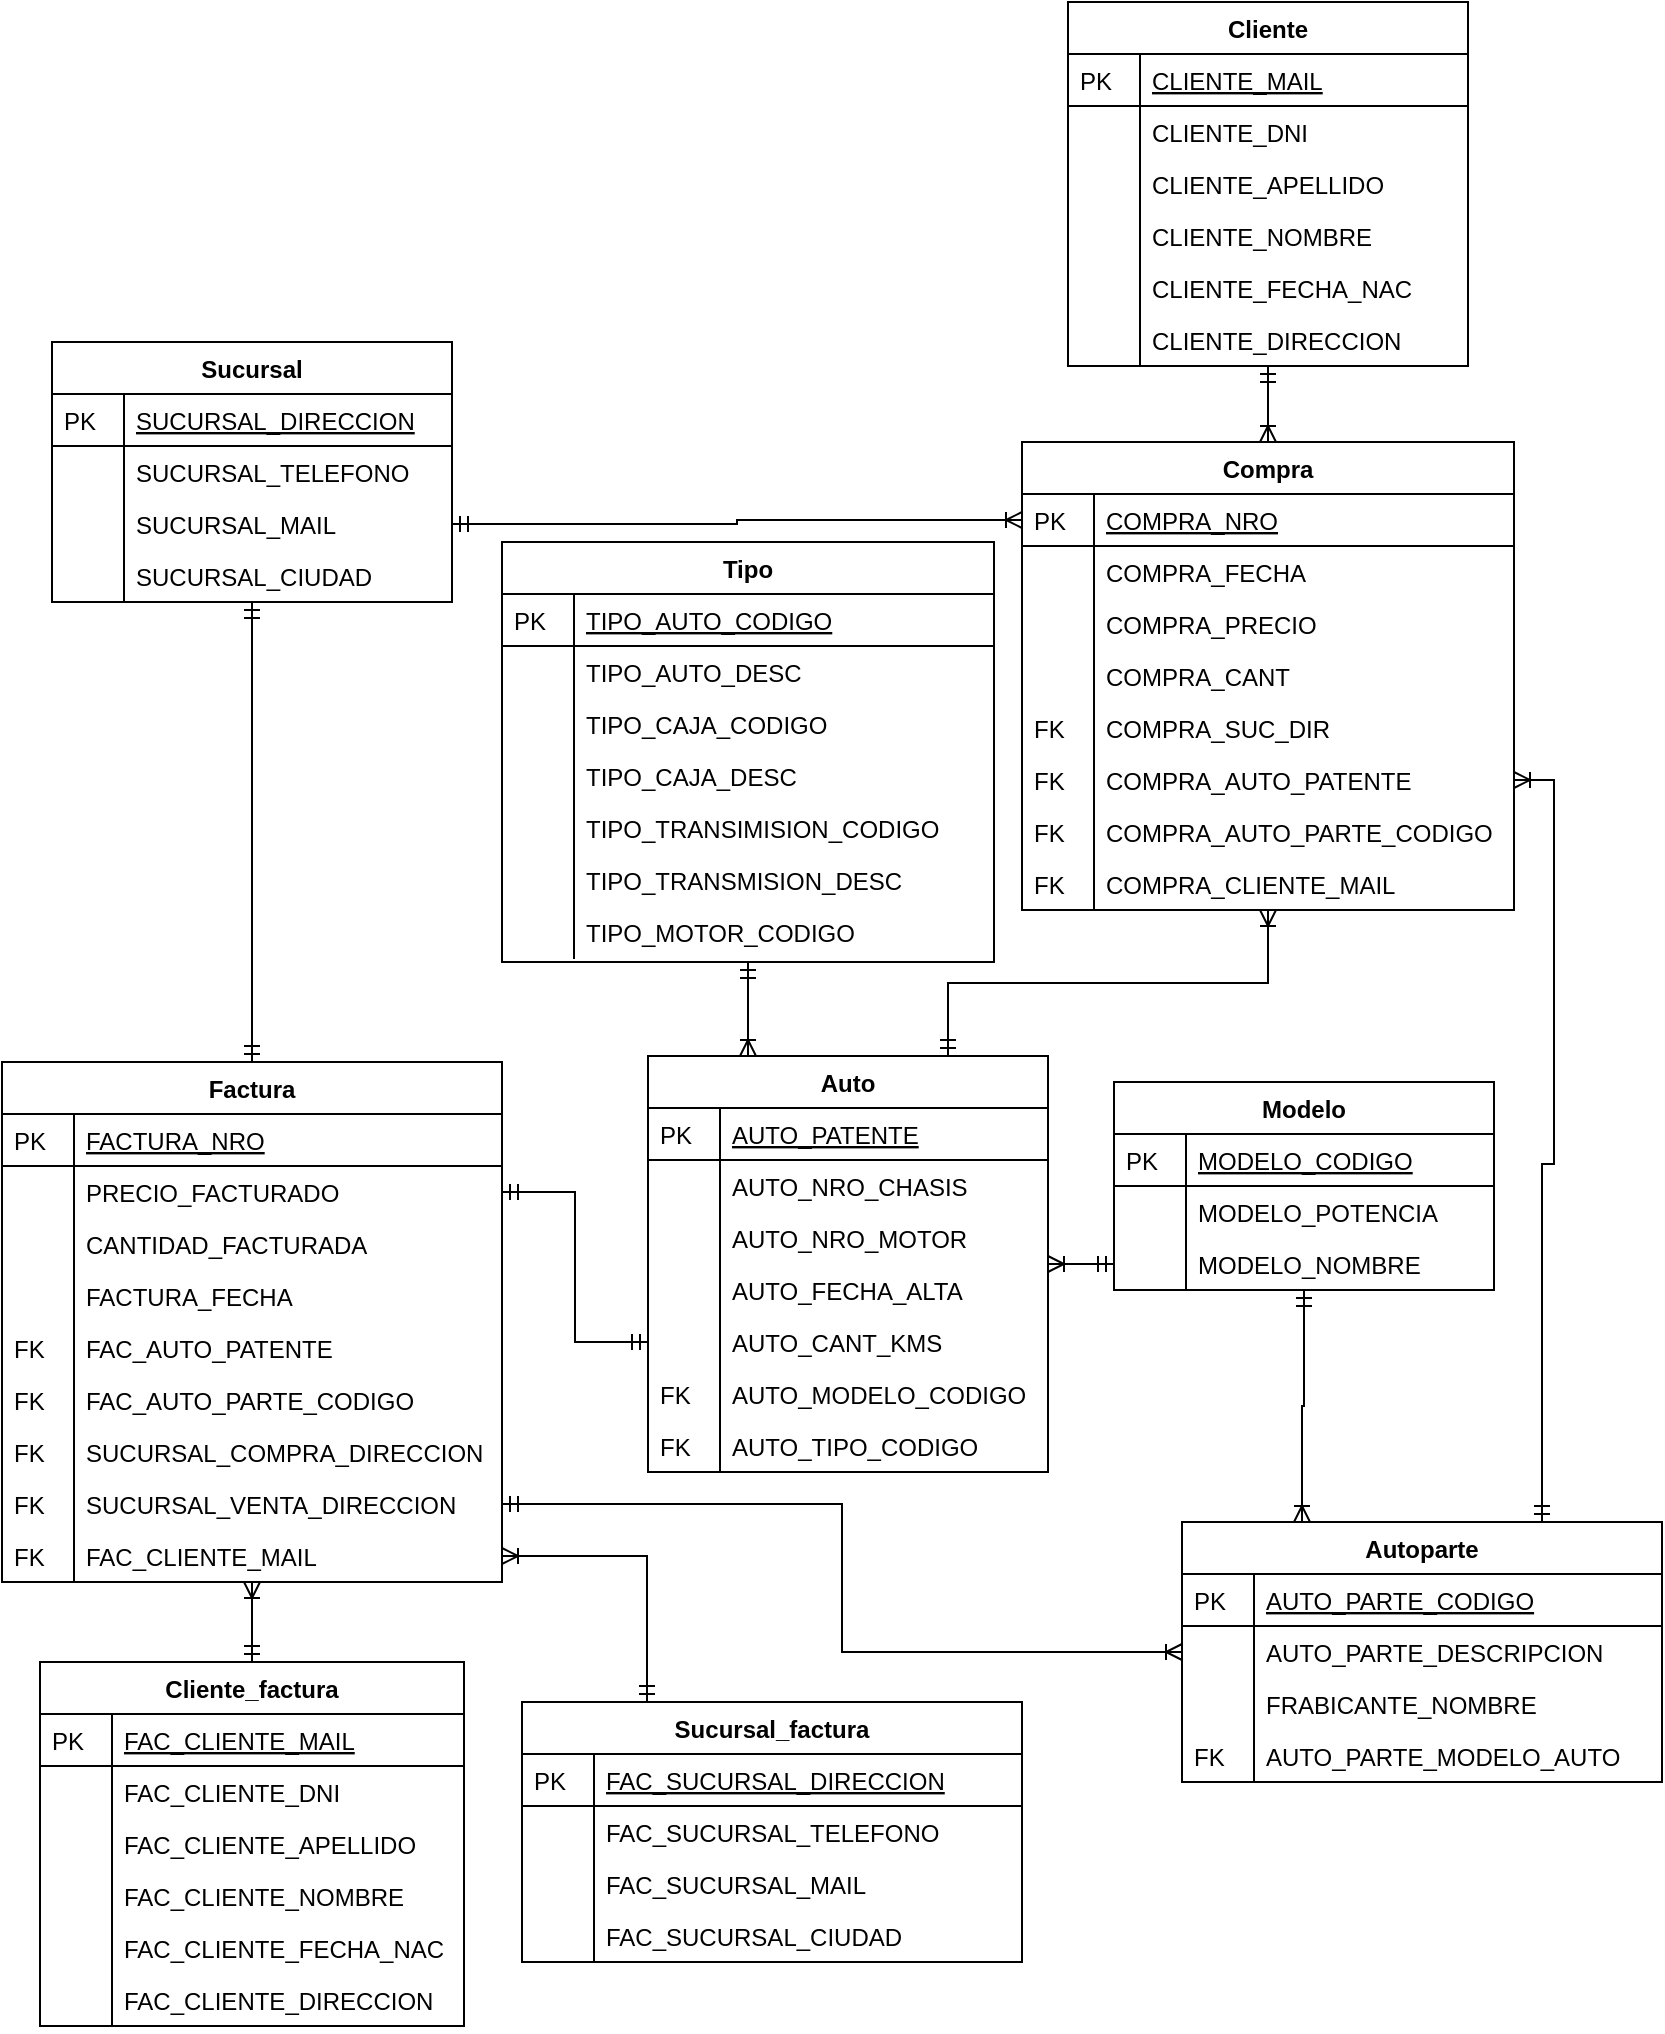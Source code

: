 <mxfile version="13.0.3" type="device"><diagram id="C5RBs43oDa-KdzZeNtuy" name="Page-1"><mxGraphModel dx="1021" dy="593" grid="1" gridSize="10" guides="1" tooltips="1" connect="1" arrows="1" fold="1" page="1" pageScale="1" pageWidth="827" pageHeight="1169" math="0" shadow="0"><root><mxCell id="WIyWlLk6GJQsqaUBKTNV-0"/><mxCell id="WIyWlLk6GJQsqaUBKTNV-1" parent="WIyWlLk6GJQsqaUBKTNV-0"/><mxCell id="Icdzy4o_5UKdfu8FwSlP-48" style="edgeStyle=orthogonalEdgeStyle;rounded=0;orthogonalLoop=1;jettySize=auto;html=1;startArrow=ERoneToMany;startFill=0;endArrow=ERmandOne;endFill=0;exitX=0;exitY=0.5;exitDx=0;exitDy=0;" edge="1" parent="WIyWlLk6GJQsqaUBKTNV-1" source="zkfFHV4jXpPFQw0GAbJ--57" target="Icdzy4o_5UKdfu8FwSlP-21"><mxGeometry relative="1" as="geometry"/></mxCell><mxCell id="Icdzy4o_5UKdfu8FwSlP-43" style="edgeStyle=orthogonalEdgeStyle;rounded=0;orthogonalLoop=1;jettySize=auto;html=1;entryX=0;entryY=0.5;entryDx=0;entryDy=0;endArrow=ERmandOne;endFill=0;startArrow=ERoneToMany;startFill=0;" edge="1" parent="WIyWlLk6GJQsqaUBKTNV-1" source="Icdzy4o_5UKdfu8FwSlP-30" target="zkfFHV4jXpPFQw0GAbJ--69"><mxGeometry relative="1" as="geometry"/></mxCell><mxCell id="Icdzy4o_5UKdfu8FwSlP-62" style="edgeStyle=orthogonalEdgeStyle;rounded=0;orthogonalLoop=1;jettySize=auto;html=1;entryX=0.75;entryY=0;entryDx=0;entryDy=0;startArrow=ERoneToMany;startFill=0;endArrow=ERmandOne;endFill=0;" edge="1" parent="WIyWlLk6GJQsqaUBKTNV-1" source="zkfFHV4jXpPFQw0GAbJ--56" target="Icdzy4o_5UKdfu8FwSlP-30"><mxGeometry relative="1" as="geometry"/></mxCell><mxCell id="Icdzy4o_5UKdfu8FwSlP-64" style="edgeStyle=orthogonalEdgeStyle;rounded=0;orthogonalLoop=1;jettySize=auto;html=1;startArrow=ERoneToMany;startFill=0;endArrow=ERmandOne;endFill=0;exitX=1;exitY=0.5;exitDx=0;exitDy=0;entryX=0.75;entryY=0;entryDx=0;entryDy=0;" edge="1" parent="WIyWlLk6GJQsqaUBKTNV-1" source="Icdzy4o_5UKdfu8FwSlP-49" target="Icdzy4o_5UKdfu8FwSlP-51"><mxGeometry relative="1" as="geometry"/></mxCell><mxCell id="Icdzy4o_5UKdfu8FwSlP-98" style="edgeStyle=orthogonalEdgeStyle;rounded=0;orthogonalLoop=1;jettySize=auto;html=1;startArrow=ERoneToMany;startFill=0;endArrow=ERmandOne;endFill=0;exitX=0.25;exitY=0;exitDx=0;exitDy=0;" edge="1" parent="WIyWlLk6GJQsqaUBKTNV-1" source="Icdzy4o_5UKdfu8FwSlP-30" target="Icdzy4o_5UKdfu8FwSlP-67"><mxGeometry relative="1" as="geometry"/></mxCell><mxCell id="Icdzy4o_5UKdfu8FwSlP-151" style="edgeStyle=orthogonalEdgeStyle;rounded=0;orthogonalLoop=1;jettySize=auto;html=1;entryX=0.5;entryY=0;entryDx=0;entryDy=0;startArrow=ERmandOne;startFill=0;endArrow=ERoneToMany;endFill=0;" edge="1" parent="WIyWlLk6GJQsqaUBKTNV-1" source="zkfFHV4jXpPFQw0GAbJ--51" target="zkfFHV4jXpPFQw0GAbJ--56"><mxGeometry relative="1" as="geometry"/></mxCell><mxCell id="Icdzy4o_5UKdfu8FwSlP-148" style="edgeStyle=orthogonalEdgeStyle;rounded=0;orthogonalLoop=1;jettySize=auto;html=1;entryX=1;entryY=0.5;entryDx=0;entryDy=0;startArrow=ERmandOne;startFill=0;endArrow=ERmandOne;endFill=0;exitX=0;exitY=0.5;exitDx=0;exitDy=0;" edge="1" parent="WIyWlLk6GJQsqaUBKTNV-1" source="Icdzy4o_5UKdfu8FwSlP-39" target="Icdzy4o_5UKdfu8FwSlP-120"><mxGeometry relative="1" as="geometry"><mxPoint x="258" y="685" as="targetPoint"/></mxGeometry></mxCell><mxCell id="Icdzy4o_5UKdfu8FwSlP-162" style="edgeStyle=orthogonalEdgeStyle;rounded=0;orthogonalLoop=1;jettySize=auto;html=1;entryX=0.5;entryY=0;entryDx=0;entryDy=0;startArrow=ERmandOne;startFill=0;endArrow=ERmandOne;endFill=0;" edge="1" parent="WIyWlLk6GJQsqaUBKTNV-1" source="Icdzy4o_5UKdfu8FwSlP-10" target="Icdzy4o_5UKdfu8FwSlP-117"><mxGeometry relative="1" as="geometry"/></mxCell><mxCell id="Icdzy4o_5UKdfu8FwSlP-154" style="edgeStyle=orthogonalEdgeStyle;rounded=0;orthogonalLoop=1;jettySize=auto;html=1;entryX=0.25;entryY=0;entryDx=0;entryDy=0;startArrow=ERmandOne;startFill=0;endArrow=ERoneToMany;endFill=0;" edge="1" parent="WIyWlLk6GJQsqaUBKTNV-1" source="zkfFHV4jXpPFQw0GAbJ--64" target="Icdzy4o_5UKdfu8FwSlP-51"><mxGeometry relative="1" as="geometry"/></mxCell><mxCell id="zkfFHV4jXpPFQw0GAbJ--56" value="Compra" style="swimlane;fontStyle=1;childLayout=stackLayout;horizontal=1;startSize=26;horizontalStack=0;resizeParent=1;resizeLast=0;collapsible=1;marginBottom=0;rounded=0;shadow=0;strokeWidth=1;" parent="WIyWlLk6GJQsqaUBKTNV-1" vertex="1"><mxGeometry x="530" y="310" width="246" height="234" as="geometry"><mxRectangle x="260" y="80" width="160" height="26" as="alternateBounds"/></mxGeometry></mxCell><mxCell id="zkfFHV4jXpPFQw0GAbJ--57" value="COMPRA_NRO" style="shape=partialRectangle;top=0;left=0;right=0;bottom=1;align=left;verticalAlign=top;fillColor=none;spacingLeft=40;spacingRight=4;overflow=hidden;rotatable=0;points=[[0,0.5],[1,0.5]];portConstraint=eastwest;dropTarget=0;rounded=0;shadow=0;strokeWidth=1;fontStyle=4" parent="zkfFHV4jXpPFQw0GAbJ--56" vertex="1"><mxGeometry y="26" width="246" height="26" as="geometry"/></mxCell><mxCell id="zkfFHV4jXpPFQw0GAbJ--58" value="PK" style="shape=partialRectangle;top=0;left=0;bottom=0;fillColor=none;align=left;verticalAlign=top;spacingLeft=4;spacingRight=4;overflow=hidden;rotatable=0;points=[];portConstraint=eastwest;part=1;" parent="zkfFHV4jXpPFQw0GAbJ--57" vertex="1" connectable="0"><mxGeometry width="36" height="26" as="geometry"/></mxCell><mxCell id="zkfFHV4jXpPFQw0GAbJ--59" value="COMPRA_FECHA" style="shape=partialRectangle;top=0;left=0;right=0;bottom=0;align=left;verticalAlign=top;fillColor=none;spacingLeft=40;spacingRight=4;overflow=hidden;rotatable=0;points=[[0,0.5],[1,0.5]];portConstraint=eastwest;dropTarget=0;rounded=0;shadow=0;strokeWidth=1;" parent="zkfFHV4jXpPFQw0GAbJ--56" vertex="1"><mxGeometry y="52" width="246" height="26" as="geometry"/></mxCell><mxCell id="zkfFHV4jXpPFQw0GAbJ--60" value="" style="shape=partialRectangle;top=0;left=0;bottom=0;fillColor=none;align=left;verticalAlign=top;spacingLeft=4;spacingRight=4;overflow=hidden;rotatable=0;points=[];portConstraint=eastwest;part=1;" parent="zkfFHV4jXpPFQw0GAbJ--59" vertex="1" connectable="0"><mxGeometry width="36" height="26" as="geometry"/></mxCell><mxCell id="Icdzy4o_5UKdfu8FwSlP-26" value="COMPRA_PRECIO" style="shape=partialRectangle;top=0;left=0;right=0;bottom=0;align=left;verticalAlign=top;fillColor=none;spacingLeft=40;spacingRight=4;overflow=hidden;rotatable=0;points=[[0,0.5],[1,0.5]];portConstraint=eastwest;dropTarget=0;rounded=0;shadow=0;strokeWidth=1;" vertex="1" parent="zkfFHV4jXpPFQw0GAbJ--56"><mxGeometry y="78" width="246" height="26" as="geometry"/></mxCell><mxCell id="Icdzy4o_5UKdfu8FwSlP-27" value="" style="shape=partialRectangle;top=0;left=0;bottom=0;fillColor=none;align=left;verticalAlign=top;spacingLeft=4;spacingRight=4;overflow=hidden;rotatable=0;points=[];portConstraint=eastwest;part=1;" vertex="1" connectable="0" parent="Icdzy4o_5UKdfu8FwSlP-26"><mxGeometry width="36" height="26" as="geometry"/></mxCell><mxCell id="Icdzy4o_5UKdfu8FwSlP-28" value="COMPRA_CANT" style="shape=partialRectangle;top=0;left=0;right=0;bottom=0;align=left;verticalAlign=top;fillColor=none;spacingLeft=40;spacingRight=4;overflow=hidden;rotatable=0;points=[[0,0.5],[1,0.5]];portConstraint=eastwest;dropTarget=0;rounded=0;shadow=0;strokeWidth=1;" vertex="1" parent="zkfFHV4jXpPFQw0GAbJ--56"><mxGeometry y="104" width="246" height="26" as="geometry"/></mxCell><mxCell id="Icdzy4o_5UKdfu8FwSlP-29" value="" style="shape=partialRectangle;top=0;left=0;bottom=0;fillColor=none;align=left;verticalAlign=top;spacingLeft=4;spacingRight=4;overflow=hidden;rotatable=0;points=[];portConstraint=eastwest;part=1;" vertex="1" connectable="0" parent="Icdzy4o_5UKdfu8FwSlP-28"><mxGeometry width="36" height="26" as="geometry"/></mxCell><mxCell id="Icdzy4o_5UKdfu8FwSlP-46" value="COMPRA_SUC_DIR" style="shape=partialRectangle;top=0;left=0;right=0;bottom=0;align=left;verticalAlign=top;fillColor=none;spacingLeft=40;spacingRight=4;overflow=hidden;rotatable=0;points=[[0,0.5],[1,0.5]];portConstraint=eastwest;dropTarget=0;rounded=0;shadow=0;strokeWidth=1;" vertex="1" parent="zkfFHV4jXpPFQw0GAbJ--56"><mxGeometry y="130" width="246" height="26" as="geometry"/></mxCell><mxCell id="Icdzy4o_5UKdfu8FwSlP-47" value="FK" style="shape=partialRectangle;top=0;left=0;bottom=0;fillColor=none;align=left;verticalAlign=top;spacingLeft=4;spacingRight=4;overflow=hidden;rotatable=0;points=[];portConstraint=eastwest;part=1;" vertex="1" connectable="0" parent="Icdzy4o_5UKdfu8FwSlP-46"><mxGeometry width="36" height="26" as="geometry"/></mxCell><mxCell id="Icdzy4o_5UKdfu8FwSlP-49" value="COMPRA_AUTO_PATENTE" style="shape=partialRectangle;top=0;left=0;right=0;bottom=0;align=left;verticalAlign=top;fillColor=none;spacingLeft=40;spacingRight=4;overflow=hidden;rotatable=0;points=[[0,0.5],[1,0.5]];portConstraint=eastwest;dropTarget=0;rounded=0;shadow=0;strokeWidth=1;" vertex="1" parent="zkfFHV4jXpPFQw0GAbJ--56"><mxGeometry y="156" width="246" height="26" as="geometry"/></mxCell><mxCell id="Icdzy4o_5UKdfu8FwSlP-50" value="FK" style="shape=partialRectangle;top=0;left=0;bottom=0;fillColor=none;align=left;verticalAlign=top;spacingLeft=4;spacingRight=4;overflow=hidden;rotatable=0;points=[];portConstraint=eastwest;part=1;" vertex="1" connectable="0" parent="Icdzy4o_5UKdfu8FwSlP-49"><mxGeometry width="36" height="26" as="geometry"/></mxCell><mxCell id="Icdzy4o_5UKdfu8FwSlP-65" value="COMPRA_AUTO_PARTE_CODIGO" style="shape=partialRectangle;top=0;left=0;right=0;bottom=0;align=left;verticalAlign=top;fillColor=none;spacingLeft=40;spacingRight=4;overflow=hidden;rotatable=0;points=[[0,0.5],[1,0.5]];portConstraint=eastwest;dropTarget=0;rounded=0;shadow=0;strokeWidth=1;" vertex="1" parent="zkfFHV4jXpPFQw0GAbJ--56"><mxGeometry y="182" width="246" height="26" as="geometry"/></mxCell><mxCell id="Icdzy4o_5UKdfu8FwSlP-66" value="FK" style="shape=partialRectangle;top=0;left=0;bottom=0;fillColor=none;align=left;verticalAlign=top;spacingLeft=4;spacingRight=4;overflow=hidden;rotatable=0;points=[];portConstraint=eastwest;part=1;" vertex="1" connectable="0" parent="Icdzy4o_5UKdfu8FwSlP-65"><mxGeometry width="36" height="26" as="geometry"/></mxCell><mxCell id="Icdzy4o_5UKdfu8FwSlP-152" value="COMPRA_CLIENTE_MAIL" style="shape=partialRectangle;top=0;left=0;right=0;bottom=0;align=left;verticalAlign=top;fillColor=none;spacingLeft=40;spacingRight=4;overflow=hidden;rotatable=0;points=[[0,0.5],[1,0.5]];portConstraint=eastwest;dropTarget=0;rounded=0;shadow=0;strokeWidth=1;" vertex="1" parent="zkfFHV4jXpPFQw0GAbJ--56"><mxGeometry y="208" width="246" height="26" as="geometry"/></mxCell><mxCell id="Icdzy4o_5UKdfu8FwSlP-153" value="FK" style="shape=partialRectangle;top=0;left=0;bottom=0;fillColor=none;align=left;verticalAlign=top;spacingLeft=4;spacingRight=4;overflow=hidden;rotatable=0;points=[];portConstraint=eastwest;part=1;" vertex="1" connectable="0" parent="Icdzy4o_5UKdfu8FwSlP-152"><mxGeometry width="36" height="26" as="geometry"/></mxCell><mxCell id="Icdzy4o_5UKdfu8FwSlP-10" value="Sucursal" style="swimlane;fontStyle=1;childLayout=stackLayout;horizontal=1;startSize=26;horizontalStack=0;resizeParent=1;resizeLast=0;collapsible=1;marginBottom=0;rounded=0;shadow=0;strokeWidth=1;" vertex="1" parent="WIyWlLk6GJQsqaUBKTNV-1"><mxGeometry x="45" y="260" width="200" height="130" as="geometry"><mxRectangle x="20" y="80" width="160" height="26" as="alternateBounds"/></mxGeometry></mxCell><mxCell id="Icdzy4o_5UKdfu8FwSlP-11" value="SUCURSAL_DIRECCION" style="shape=partialRectangle;top=0;left=0;right=0;bottom=1;align=left;verticalAlign=top;fillColor=none;spacingLeft=40;spacingRight=4;overflow=hidden;rotatable=0;points=[[0,0.5],[1,0.5]];portConstraint=eastwest;dropTarget=0;rounded=0;shadow=0;strokeWidth=1;fontStyle=4" vertex="1" parent="Icdzy4o_5UKdfu8FwSlP-10"><mxGeometry y="26" width="200" height="26" as="geometry"/></mxCell><mxCell id="Icdzy4o_5UKdfu8FwSlP-12" value="PK" style="shape=partialRectangle;top=0;left=0;bottom=0;fillColor=none;align=left;verticalAlign=top;spacingLeft=4;spacingRight=4;overflow=hidden;rotatable=0;points=[];portConstraint=eastwest;part=1;" vertex="1" connectable="0" parent="Icdzy4o_5UKdfu8FwSlP-11"><mxGeometry width="36" height="26" as="geometry"/></mxCell><mxCell id="Icdzy4o_5UKdfu8FwSlP-13" value="SUCURSAL_TELEFONO" style="shape=partialRectangle;top=0;left=0;right=0;bottom=0;align=left;verticalAlign=top;fillColor=none;spacingLeft=40;spacingRight=4;overflow=hidden;rotatable=0;points=[[0,0.5],[1,0.5]];portConstraint=eastwest;dropTarget=0;rounded=0;shadow=0;strokeWidth=1;" vertex="1" parent="Icdzy4o_5UKdfu8FwSlP-10"><mxGeometry y="52" width="200" height="26" as="geometry"/></mxCell><mxCell id="Icdzy4o_5UKdfu8FwSlP-14" value="" style="shape=partialRectangle;top=0;left=0;bottom=0;fillColor=none;align=left;verticalAlign=top;spacingLeft=4;spacingRight=4;overflow=hidden;rotatable=0;points=[];portConstraint=eastwest;part=1;" vertex="1" connectable="0" parent="Icdzy4o_5UKdfu8FwSlP-13"><mxGeometry width="36" height="26" as="geometry"/></mxCell><mxCell id="Icdzy4o_5UKdfu8FwSlP-21" value="SUCURSAL_MAIL" style="shape=partialRectangle;top=0;left=0;right=0;bottom=0;align=left;verticalAlign=top;fillColor=none;spacingLeft=40;spacingRight=4;overflow=hidden;rotatable=0;points=[[0,0.5],[1,0.5]];portConstraint=eastwest;dropTarget=0;rounded=0;shadow=0;strokeWidth=1;" vertex="1" parent="Icdzy4o_5UKdfu8FwSlP-10"><mxGeometry y="78" width="200" height="26" as="geometry"/></mxCell><mxCell id="Icdzy4o_5UKdfu8FwSlP-22" value="" style="shape=partialRectangle;top=0;left=0;bottom=0;fillColor=none;align=left;verticalAlign=top;spacingLeft=4;spacingRight=4;overflow=hidden;rotatable=0;points=[];portConstraint=eastwest;part=1;" vertex="1" connectable="0" parent="Icdzy4o_5UKdfu8FwSlP-21"><mxGeometry width="36" height="26" as="geometry"/></mxCell><mxCell id="Icdzy4o_5UKdfu8FwSlP-24" value="SUCURSAL_CIUDAD" style="shape=partialRectangle;top=0;left=0;right=0;bottom=0;align=left;verticalAlign=top;fillColor=none;spacingLeft=40;spacingRight=4;overflow=hidden;rotatable=0;points=[[0,0.5],[1,0.5]];portConstraint=eastwest;dropTarget=0;rounded=0;shadow=0;strokeWidth=1;" vertex="1" parent="Icdzy4o_5UKdfu8FwSlP-10"><mxGeometry y="104" width="200" height="26" as="geometry"/></mxCell><mxCell id="Icdzy4o_5UKdfu8FwSlP-25" value="" style="shape=partialRectangle;top=0;left=0;bottom=0;fillColor=none;align=left;verticalAlign=top;spacingLeft=4;spacingRight=4;overflow=hidden;rotatable=0;points=[];portConstraint=eastwest;part=1;" vertex="1" connectable="0" parent="Icdzy4o_5UKdfu8FwSlP-24"><mxGeometry width="36" height="26" as="geometry"/></mxCell><mxCell id="zkfFHV4jXpPFQw0GAbJ--51" value="Cliente" style="swimlane;fontStyle=1;childLayout=stackLayout;horizontal=1;startSize=26;horizontalStack=0;resizeParent=1;resizeLast=0;collapsible=1;marginBottom=0;rounded=0;shadow=0;strokeWidth=1;" parent="WIyWlLk6GJQsqaUBKTNV-1" vertex="1"><mxGeometry x="553" y="90" width="200" height="182" as="geometry"><mxRectangle x="20" y="80" width="160" height="26" as="alternateBounds"/></mxGeometry></mxCell><mxCell id="zkfFHV4jXpPFQw0GAbJ--52" value="CLIENTE_MAIL" style="shape=partialRectangle;top=0;left=0;right=0;bottom=1;align=left;verticalAlign=top;fillColor=none;spacingLeft=40;spacingRight=4;overflow=hidden;rotatable=0;points=[[0,0.5],[1,0.5]];portConstraint=eastwest;dropTarget=0;rounded=0;shadow=0;strokeWidth=1;fontStyle=4" parent="zkfFHV4jXpPFQw0GAbJ--51" vertex="1"><mxGeometry y="26" width="200" height="26" as="geometry"/></mxCell><mxCell id="zkfFHV4jXpPFQw0GAbJ--53" value="PK" style="shape=partialRectangle;top=0;left=0;bottom=0;fillColor=none;align=left;verticalAlign=top;spacingLeft=4;spacingRight=4;overflow=hidden;rotatable=0;points=[];portConstraint=eastwest;part=1;" parent="zkfFHV4jXpPFQw0GAbJ--52" vertex="1" connectable="0"><mxGeometry width="36" height="26" as="geometry"/></mxCell><mxCell id="zkfFHV4jXpPFQw0GAbJ--54" value="CLIENTE_DNI" style="shape=partialRectangle;top=0;left=0;right=0;bottom=0;align=left;verticalAlign=top;fillColor=none;spacingLeft=40;spacingRight=4;overflow=hidden;rotatable=0;points=[[0,0.5],[1,0.5]];portConstraint=eastwest;dropTarget=0;rounded=0;shadow=0;strokeWidth=1;" parent="zkfFHV4jXpPFQw0GAbJ--51" vertex="1"><mxGeometry y="52" width="200" height="26" as="geometry"/></mxCell><mxCell id="zkfFHV4jXpPFQw0GAbJ--55" value="" style="shape=partialRectangle;top=0;left=0;bottom=0;fillColor=none;align=left;verticalAlign=top;spacingLeft=4;spacingRight=4;overflow=hidden;rotatable=0;points=[];portConstraint=eastwest;part=1;" parent="zkfFHV4jXpPFQw0GAbJ--54" vertex="1" connectable="0"><mxGeometry width="36" height="26" as="geometry"/></mxCell><mxCell id="Icdzy4o_5UKdfu8FwSlP-0" value="CLIENTE_APELLIDO" style="shape=partialRectangle;top=0;left=0;right=0;bottom=0;align=left;verticalAlign=top;fillColor=none;spacingLeft=40;spacingRight=4;overflow=hidden;rotatable=0;points=[[0,0.5],[1,0.5]];portConstraint=eastwest;dropTarget=0;rounded=0;shadow=0;strokeWidth=1;" vertex="1" parent="zkfFHV4jXpPFQw0GAbJ--51"><mxGeometry y="78" width="200" height="26" as="geometry"/></mxCell><mxCell id="Icdzy4o_5UKdfu8FwSlP-1" value="" style="shape=partialRectangle;top=0;left=0;bottom=0;fillColor=none;align=left;verticalAlign=top;spacingLeft=4;spacingRight=4;overflow=hidden;rotatable=0;points=[];portConstraint=eastwest;part=1;" vertex="1" connectable="0" parent="Icdzy4o_5UKdfu8FwSlP-0"><mxGeometry width="36" height="26" as="geometry"/></mxCell><mxCell id="Icdzy4o_5UKdfu8FwSlP-2" value="CLIENTE_NOMBRE" style="shape=partialRectangle;top=0;left=0;right=0;bottom=0;align=left;verticalAlign=top;fillColor=none;spacingLeft=40;spacingRight=4;overflow=hidden;rotatable=0;points=[[0,0.5],[1,0.5]];portConstraint=eastwest;dropTarget=0;rounded=0;shadow=0;strokeWidth=1;" vertex="1" parent="zkfFHV4jXpPFQw0GAbJ--51"><mxGeometry y="104" width="200" height="26" as="geometry"/></mxCell><mxCell id="Icdzy4o_5UKdfu8FwSlP-3" value="" style="shape=partialRectangle;top=0;left=0;bottom=0;fillColor=none;align=left;verticalAlign=top;spacingLeft=4;spacingRight=4;overflow=hidden;rotatable=0;points=[];portConstraint=eastwest;part=1;" vertex="1" connectable="0" parent="Icdzy4o_5UKdfu8FwSlP-2"><mxGeometry width="36" height="26" as="geometry"/></mxCell><mxCell id="Icdzy4o_5UKdfu8FwSlP-4" value="CLIENTE_FECHA_NAC" style="shape=partialRectangle;top=0;left=0;right=0;bottom=0;align=left;verticalAlign=top;fillColor=none;spacingLeft=40;spacingRight=4;overflow=hidden;rotatable=0;points=[[0,0.5],[1,0.5]];portConstraint=eastwest;dropTarget=0;rounded=0;shadow=0;strokeWidth=1;" vertex="1" parent="zkfFHV4jXpPFQw0GAbJ--51"><mxGeometry y="130" width="200" height="26" as="geometry"/></mxCell><mxCell id="Icdzy4o_5UKdfu8FwSlP-5" value="" style="shape=partialRectangle;top=0;left=0;bottom=0;fillColor=none;align=left;verticalAlign=top;spacingLeft=4;spacingRight=4;overflow=hidden;rotatable=0;points=[];portConstraint=eastwest;part=1;" vertex="1" connectable="0" parent="Icdzy4o_5UKdfu8FwSlP-4"><mxGeometry width="36" height="26" as="geometry"/></mxCell><mxCell id="Icdzy4o_5UKdfu8FwSlP-6" value="CLIENTE_DIRECCION" style="shape=partialRectangle;top=0;left=0;right=0;bottom=0;align=left;verticalAlign=top;fillColor=none;spacingLeft=40;spacingRight=4;overflow=hidden;rotatable=0;points=[[0,0.5],[1,0.5]];portConstraint=eastwest;dropTarget=0;rounded=0;shadow=0;strokeWidth=1;" vertex="1" parent="zkfFHV4jXpPFQw0GAbJ--51"><mxGeometry y="156" width="200" height="26" as="geometry"/></mxCell><mxCell id="Icdzy4o_5UKdfu8FwSlP-7" value="" style="shape=partialRectangle;top=0;left=0;bottom=0;fillColor=none;align=left;verticalAlign=top;spacingLeft=4;spacingRight=4;overflow=hidden;rotatable=0;points=[];portConstraint=eastwest;part=1;" vertex="1" connectable="0" parent="Icdzy4o_5UKdfu8FwSlP-6"><mxGeometry width="36" height="26" as="geometry"/></mxCell><mxCell id="Icdzy4o_5UKdfu8FwSlP-51" value="Autoparte" style="swimlane;fontStyle=1;childLayout=stackLayout;horizontal=1;startSize=26;horizontalStack=0;resizeParent=1;resizeLast=0;collapsible=1;marginBottom=0;rounded=0;shadow=0;strokeWidth=1;" vertex="1" parent="WIyWlLk6GJQsqaUBKTNV-1"><mxGeometry x="610" y="850" width="240" height="130" as="geometry"><mxRectangle x="20" y="80" width="160" height="26" as="alternateBounds"/></mxGeometry></mxCell><mxCell id="Icdzy4o_5UKdfu8FwSlP-52" value="AUTO_PARTE_CODIGO" style="shape=partialRectangle;top=0;left=0;right=0;bottom=1;align=left;verticalAlign=top;fillColor=none;spacingLeft=40;spacingRight=4;overflow=hidden;rotatable=0;points=[[0,0.5],[1,0.5]];portConstraint=eastwest;dropTarget=0;rounded=0;shadow=0;strokeWidth=1;fontStyle=4" vertex="1" parent="Icdzy4o_5UKdfu8FwSlP-51"><mxGeometry y="26" width="240" height="26" as="geometry"/></mxCell><mxCell id="Icdzy4o_5UKdfu8FwSlP-53" value="PK" style="shape=partialRectangle;top=0;left=0;bottom=0;fillColor=none;align=left;verticalAlign=top;spacingLeft=4;spacingRight=4;overflow=hidden;rotatable=0;points=[];portConstraint=eastwest;part=1;" vertex="1" connectable="0" parent="Icdzy4o_5UKdfu8FwSlP-52"><mxGeometry width="36" height="26" as="geometry"/></mxCell><mxCell id="Icdzy4o_5UKdfu8FwSlP-54" value="AUTO_PARTE_DESCRIPCION" style="shape=partialRectangle;top=0;left=0;right=0;bottom=0;align=left;verticalAlign=top;fillColor=none;spacingLeft=40;spacingRight=4;overflow=hidden;rotatable=0;points=[[0,0.5],[1,0.5]];portConstraint=eastwest;dropTarget=0;rounded=0;shadow=0;strokeWidth=1;" vertex="1" parent="Icdzy4o_5UKdfu8FwSlP-51"><mxGeometry y="52" width="240" height="26" as="geometry"/></mxCell><mxCell id="Icdzy4o_5UKdfu8FwSlP-55" value="" style="shape=partialRectangle;top=0;left=0;bottom=0;fillColor=none;align=left;verticalAlign=top;spacingLeft=4;spacingRight=4;overflow=hidden;rotatable=0;points=[];portConstraint=eastwest;part=1;" vertex="1" connectable="0" parent="Icdzy4o_5UKdfu8FwSlP-54"><mxGeometry width="36" height="26" as="geometry"/></mxCell><mxCell id="Icdzy4o_5UKdfu8FwSlP-56" value="FRABICANTE_NOMBRE" style="shape=partialRectangle;top=0;left=0;right=0;bottom=0;align=left;verticalAlign=top;fillColor=none;spacingLeft=40;spacingRight=4;overflow=hidden;rotatable=0;points=[[0,0.5],[1,0.5]];portConstraint=eastwest;dropTarget=0;rounded=0;shadow=0;strokeWidth=1;" vertex="1" parent="Icdzy4o_5UKdfu8FwSlP-51"><mxGeometry y="78" width="240" height="26" as="geometry"/></mxCell><mxCell id="Icdzy4o_5UKdfu8FwSlP-57" value="" style="shape=partialRectangle;top=0;left=0;bottom=0;fillColor=none;align=left;verticalAlign=top;spacingLeft=4;spacingRight=4;overflow=hidden;rotatable=0;points=[];portConstraint=eastwest;part=1;" vertex="1" connectable="0" parent="Icdzy4o_5UKdfu8FwSlP-56"><mxGeometry width="36" height="26" as="geometry"/></mxCell><mxCell id="Icdzy4o_5UKdfu8FwSlP-58" value="AUTO_PARTE_MODELO_AUTO" style="shape=partialRectangle;top=0;left=0;right=0;bottom=0;align=left;verticalAlign=top;fillColor=none;spacingLeft=40;spacingRight=4;overflow=hidden;rotatable=0;points=[[0,0.5],[1,0.5]];portConstraint=eastwest;dropTarget=0;rounded=0;shadow=0;strokeWidth=1;" vertex="1" parent="Icdzy4o_5UKdfu8FwSlP-51"><mxGeometry y="104" width="240" height="26" as="geometry"/></mxCell><mxCell id="Icdzy4o_5UKdfu8FwSlP-59" value="FK" style="shape=partialRectangle;top=0;left=0;bottom=0;fillColor=none;align=left;verticalAlign=top;spacingLeft=4;spacingRight=4;overflow=hidden;rotatable=0;points=[];portConstraint=eastwest;part=1;" vertex="1" connectable="0" parent="Icdzy4o_5UKdfu8FwSlP-58"><mxGeometry width="36" height="26" as="geometry"/></mxCell><mxCell id="Icdzy4o_5UKdfu8FwSlP-158" style="edgeStyle=orthogonalEdgeStyle;rounded=0;orthogonalLoop=1;jettySize=auto;html=1;startArrow=ERoneToMany;startFill=0;endArrow=ERmandOne;endFill=0;entryX=1;entryY=0.5;entryDx=0;entryDy=0;" edge="1" parent="WIyWlLk6GJQsqaUBKTNV-1" source="Icdzy4o_5UKdfu8FwSlP-51" target="Icdzy4o_5UKdfu8FwSlP-172"><mxGeometry relative="1" as="geometry"/></mxCell><mxCell id="Icdzy4o_5UKdfu8FwSlP-189" style="edgeStyle=orthogonalEdgeStyle;rounded=0;orthogonalLoop=1;jettySize=auto;html=1;entryX=0.5;entryY=0;entryDx=0;entryDy=0;startArrow=ERoneToMany;startFill=0;endArrow=ERmandOne;endFill=0;" edge="1" parent="WIyWlLk6GJQsqaUBKTNV-1" source="Icdzy4o_5UKdfu8FwSlP-117" target="Icdzy4o_5UKdfu8FwSlP-174"><mxGeometry relative="1" as="geometry"/></mxCell><mxCell id="Icdzy4o_5UKdfu8FwSlP-117" value="Factura" style="swimlane;fontStyle=1;childLayout=stackLayout;horizontal=1;startSize=26;horizontalStack=0;resizeParent=1;resizeLast=0;collapsible=1;marginBottom=0;rounded=0;shadow=0;strokeWidth=1;" vertex="1" parent="WIyWlLk6GJQsqaUBKTNV-1"><mxGeometry x="20" y="620" width="250" height="260" as="geometry"><mxRectangle x="20" y="80" width="160" height="26" as="alternateBounds"/></mxGeometry></mxCell><mxCell id="Icdzy4o_5UKdfu8FwSlP-118" value="FACTURA_NRO" style="shape=partialRectangle;top=0;left=0;right=0;bottom=1;align=left;verticalAlign=top;fillColor=none;spacingLeft=40;spacingRight=4;overflow=hidden;rotatable=0;points=[[0,0.5],[1,0.5]];portConstraint=eastwest;dropTarget=0;rounded=0;shadow=0;strokeWidth=1;fontStyle=4" vertex="1" parent="Icdzy4o_5UKdfu8FwSlP-117"><mxGeometry y="26" width="250" height="26" as="geometry"/></mxCell><mxCell id="Icdzy4o_5UKdfu8FwSlP-119" value="PK" style="shape=partialRectangle;top=0;left=0;bottom=0;fillColor=none;align=left;verticalAlign=top;spacingLeft=4;spacingRight=4;overflow=hidden;rotatable=0;points=[];portConstraint=eastwest;part=1;" vertex="1" connectable="0" parent="Icdzy4o_5UKdfu8FwSlP-118"><mxGeometry width="36" height="26" as="geometry"/></mxCell><mxCell id="Icdzy4o_5UKdfu8FwSlP-120" value="PRECIO_FACTURADO" style="shape=partialRectangle;top=0;left=0;right=0;bottom=0;align=left;verticalAlign=top;fillColor=none;spacingLeft=40;spacingRight=4;overflow=hidden;rotatable=0;points=[[0,0.5],[1,0.5]];portConstraint=eastwest;dropTarget=0;rounded=0;shadow=0;strokeWidth=1;" vertex="1" parent="Icdzy4o_5UKdfu8FwSlP-117"><mxGeometry y="52" width="250" height="26" as="geometry"/></mxCell><mxCell id="Icdzy4o_5UKdfu8FwSlP-121" value="" style="shape=partialRectangle;top=0;left=0;bottom=0;fillColor=none;align=left;verticalAlign=top;spacingLeft=4;spacingRight=4;overflow=hidden;rotatable=0;points=[];portConstraint=eastwest;part=1;" vertex="1" connectable="0" parent="Icdzy4o_5UKdfu8FwSlP-120"><mxGeometry width="36" height="26" as="geometry"/></mxCell><mxCell id="Icdzy4o_5UKdfu8FwSlP-122" value="CANTIDAD_FACTURADA" style="shape=partialRectangle;top=0;left=0;right=0;bottom=0;align=left;verticalAlign=top;fillColor=none;spacingLeft=40;spacingRight=4;overflow=hidden;rotatable=0;points=[[0,0.5],[1,0.5]];portConstraint=eastwest;dropTarget=0;rounded=0;shadow=0;strokeWidth=1;" vertex="1" parent="Icdzy4o_5UKdfu8FwSlP-117"><mxGeometry y="78" width="250" height="26" as="geometry"/></mxCell><mxCell id="Icdzy4o_5UKdfu8FwSlP-123" value="" style="shape=partialRectangle;top=0;left=0;bottom=0;fillColor=none;align=left;verticalAlign=top;spacingLeft=4;spacingRight=4;overflow=hidden;rotatable=0;points=[];portConstraint=eastwest;part=1;" vertex="1" connectable="0" parent="Icdzy4o_5UKdfu8FwSlP-122"><mxGeometry width="36" height="26" as="geometry"/></mxCell><mxCell id="Icdzy4o_5UKdfu8FwSlP-124" value="FACTURA_FECHA" style="shape=partialRectangle;top=0;left=0;right=0;bottom=0;align=left;verticalAlign=top;fillColor=none;spacingLeft=40;spacingRight=4;overflow=hidden;rotatable=0;points=[[0,0.5],[1,0.5]];portConstraint=eastwest;dropTarget=0;rounded=0;shadow=0;strokeWidth=1;" vertex="1" parent="Icdzy4o_5UKdfu8FwSlP-117"><mxGeometry y="104" width="250" height="26" as="geometry"/></mxCell><mxCell id="Icdzy4o_5UKdfu8FwSlP-125" value="" style="shape=partialRectangle;top=0;left=0;bottom=0;fillColor=none;align=left;verticalAlign=top;spacingLeft=4;spacingRight=4;overflow=hidden;rotatable=0;points=[];portConstraint=eastwest;part=1;" vertex="1" connectable="0" parent="Icdzy4o_5UKdfu8FwSlP-124"><mxGeometry width="36" height="26" as="geometry"/></mxCell><mxCell id="Icdzy4o_5UKdfu8FwSlP-149" value="FAC_AUTO_PATENTE" style="shape=partialRectangle;top=0;left=0;right=0;bottom=0;align=left;verticalAlign=top;fillColor=none;spacingLeft=40;spacingRight=4;overflow=hidden;rotatable=0;points=[[0,0.5],[1,0.5]];portConstraint=eastwest;dropTarget=0;rounded=0;shadow=0;strokeWidth=1;" vertex="1" parent="Icdzy4o_5UKdfu8FwSlP-117"><mxGeometry y="130" width="250" height="26" as="geometry"/></mxCell><mxCell id="Icdzy4o_5UKdfu8FwSlP-150" value="FK" style="shape=partialRectangle;top=0;left=0;bottom=0;fillColor=none;align=left;verticalAlign=top;spacingLeft=4;spacingRight=4;overflow=hidden;rotatable=0;points=[];portConstraint=eastwest;part=1;" vertex="1" connectable="0" parent="Icdzy4o_5UKdfu8FwSlP-149"><mxGeometry width="36" height="26" as="geometry"/></mxCell><mxCell id="Icdzy4o_5UKdfu8FwSlP-155" value="FAC_AUTO_PARTE_CODIGO" style="shape=partialRectangle;top=0;left=0;right=0;bottom=0;align=left;verticalAlign=top;fillColor=none;spacingLeft=40;spacingRight=4;overflow=hidden;rotatable=0;points=[[0,0.5],[1,0.5]];portConstraint=eastwest;dropTarget=0;rounded=0;shadow=0;strokeWidth=1;" vertex="1" parent="Icdzy4o_5UKdfu8FwSlP-117"><mxGeometry y="156" width="250" height="26" as="geometry"/></mxCell><mxCell id="Icdzy4o_5UKdfu8FwSlP-156" value="FK" style="shape=partialRectangle;top=0;left=0;bottom=0;fillColor=none;align=left;verticalAlign=top;spacingLeft=4;spacingRight=4;overflow=hidden;rotatable=0;points=[];portConstraint=eastwest;part=1;" vertex="1" connectable="0" parent="Icdzy4o_5UKdfu8FwSlP-155"><mxGeometry width="36" height="26" as="geometry"/></mxCell><mxCell id="Icdzy4o_5UKdfu8FwSlP-159" value="SUCURSAL_COMPRA_DIRECCION" style="shape=partialRectangle;top=0;left=0;right=0;bottom=0;align=left;verticalAlign=top;fillColor=none;spacingLeft=40;spacingRight=4;overflow=hidden;rotatable=0;points=[[0,0.5],[1,0.5]];portConstraint=eastwest;dropTarget=0;rounded=0;shadow=0;strokeWidth=1;" vertex="1" parent="Icdzy4o_5UKdfu8FwSlP-117"><mxGeometry y="182" width="250" height="26" as="geometry"/></mxCell><mxCell id="Icdzy4o_5UKdfu8FwSlP-160" value="FK" style="shape=partialRectangle;top=0;left=0;bottom=0;fillColor=none;align=left;verticalAlign=top;spacingLeft=4;spacingRight=4;overflow=hidden;rotatable=0;points=[];portConstraint=eastwest;part=1;" vertex="1" connectable="0" parent="Icdzy4o_5UKdfu8FwSlP-159"><mxGeometry width="36" height="26" as="geometry"/></mxCell><mxCell id="Icdzy4o_5UKdfu8FwSlP-172" value="SUCURSAL_VENTA_DIRECCION" style="shape=partialRectangle;top=0;left=0;right=0;bottom=0;align=left;verticalAlign=top;fillColor=none;spacingLeft=40;spacingRight=4;overflow=hidden;rotatable=0;points=[[0,0.5],[1,0.5]];portConstraint=eastwest;dropTarget=0;rounded=0;shadow=0;strokeWidth=1;" vertex="1" parent="Icdzy4o_5UKdfu8FwSlP-117"><mxGeometry y="208" width="250" height="26" as="geometry"/></mxCell><mxCell id="Icdzy4o_5UKdfu8FwSlP-173" value="FK" style="shape=partialRectangle;top=0;left=0;bottom=0;fillColor=none;align=left;verticalAlign=top;spacingLeft=4;spacingRight=4;overflow=hidden;rotatable=0;points=[];portConstraint=eastwest;part=1;" vertex="1" connectable="0" parent="Icdzy4o_5UKdfu8FwSlP-172"><mxGeometry width="36" height="26" as="geometry"/></mxCell><mxCell id="Icdzy4o_5UKdfu8FwSlP-187" value="FAC_CLIENTE_MAIL" style="shape=partialRectangle;top=0;left=0;right=0;bottom=0;align=left;verticalAlign=top;fillColor=none;spacingLeft=40;spacingRight=4;overflow=hidden;rotatable=0;points=[[0,0.5],[1,0.5]];portConstraint=eastwest;dropTarget=0;rounded=0;shadow=0;strokeWidth=1;" vertex="1" parent="Icdzy4o_5UKdfu8FwSlP-117"><mxGeometry y="234" width="250" height="26" as="geometry"/></mxCell><mxCell id="Icdzy4o_5UKdfu8FwSlP-188" value="FK" style="shape=partialRectangle;top=0;left=0;bottom=0;fillColor=none;align=left;verticalAlign=top;spacingLeft=4;spacingRight=4;overflow=hidden;rotatable=0;points=[];portConstraint=eastwest;part=1;" vertex="1" connectable="0" parent="Icdzy4o_5UKdfu8FwSlP-187"><mxGeometry width="36" height="26" as="geometry"/></mxCell><mxCell id="Icdzy4o_5UKdfu8FwSlP-190" style="edgeStyle=orthogonalEdgeStyle;rounded=0;orthogonalLoop=1;jettySize=auto;html=1;entryX=0.25;entryY=0;entryDx=0;entryDy=0;startArrow=ERoneToMany;startFill=0;endArrow=ERmandOne;endFill=0;exitX=1;exitY=0.5;exitDx=0;exitDy=0;" edge="1" parent="WIyWlLk6GJQsqaUBKTNV-1" source="Icdzy4o_5UKdfu8FwSlP-187" target="Icdzy4o_5UKdfu8FwSlP-163"><mxGeometry relative="1" as="geometry"/></mxCell><mxCell id="Icdzy4o_5UKdfu8FwSlP-67" value="Tipo" style="swimlane;fontStyle=1;childLayout=stackLayout;horizontal=1;startSize=26;horizontalStack=0;resizeParent=1;resizeLast=0;collapsible=1;marginBottom=0;rounded=0;shadow=0;strokeWidth=1;" vertex="1" parent="WIyWlLk6GJQsqaUBKTNV-1"><mxGeometry x="270" y="360" width="246" height="210" as="geometry"><mxRectangle x="260" y="80" width="160" height="26" as="alternateBounds"/></mxGeometry></mxCell><mxCell id="Icdzy4o_5UKdfu8FwSlP-68" value="TIPO_AUTO_CODIGO" style="shape=partialRectangle;top=0;left=0;right=0;bottom=1;align=left;verticalAlign=top;fillColor=none;spacingLeft=40;spacingRight=4;overflow=hidden;rotatable=0;points=[[0,0.5],[1,0.5]];portConstraint=eastwest;dropTarget=0;rounded=0;shadow=0;strokeWidth=1;fontStyle=4" vertex="1" parent="Icdzy4o_5UKdfu8FwSlP-67"><mxGeometry y="26" width="246" height="26" as="geometry"/></mxCell><mxCell id="Icdzy4o_5UKdfu8FwSlP-69" value="PK" style="shape=partialRectangle;top=0;left=0;bottom=0;fillColor=none;align=left;verticalAlign=top;spacingLeft=4;spacingRight=4;overflow=hidden;rotatable=0;points=[];portConstraint=eastwest;part=1;" vertex="1" connectable="0" parent="Icdzy4o_5UKdfu8FwSlP-68"><mxGeometry width="36" height="26" as="geometry"/></mxCell><mxCell id="Icdzy4o_5UKdfu8FwSlP-70" value="TIPO_AUTO_DESC" style="shape=partialRectangle;top=0;left=0;right=0;bottom=0;align=left;verticalAlign=top;fillColor=none;spacingLeft=40;spacingRight=4;overflow=hidden;rotatable=0;points=[[0,0.5],[1,0.5]];portConstraint=eastwest;dropTarget=0;rounded=0;shadow=0;strokeWidth=1;" vertex="1" parent="Icdzy4o_5UKdfu8FwSlP-67"><mxGeometry y="52" width="246" height="26" as="geometry"/></mxCell><mxCell id="Icdzy4o_5UKdfu8FwSlP-71" value="" style="shape=partialRectangle;top=0;left=0;bottom=0;fillColor=none;align=left;verticalAlign=top;spacingLeft=4;spacingRight=4;overflow=hidden;rotatable=0;points=[];portConstraint=eastwest;part=1;" vertex="1" connectable="0" parent="Icdzy4o_5UKdfu8FwSlP-70"><mxGeometry width="36" height="26" as="geometry"/></mxCell><mxCell id="Icdzy4o_5UKdfu8FwSlP-82" value="TIPO_CAJA_CODIGO" style="shape=partialRectangle;top=0;left=0;right=0;bottom=0;align=left;verticalAlign=top;fillColor=none;spacingLeft=40;spacingRight=4;overflow=hidden;rotatable=0;points=[[0,0.5],[1,0.5]];portConstraint=eastwest;dropTarget=0;rounded=0;shadow=0;strokeWidth=1;" vertex="1" parent="Icdzy4o_5UKdfu8FwSlP-67"><mxGeometry y="78" width="246" height="26" as="geometry"/></mxCell><mxCell id="Icdzy4o_5UKdfu8FwSlP-83" value="" style="shape=partialRectangle;top=0;left=0;bottom=0;fillColor=none;align=left;verticalAlign=top;spacingLeft=4;spacingRight=4;overflow=hidden;rotatable=0;points=[];portConstraint=eastwest;part=1;" vertex="1" connectable="0" parent="Icdzy4o_5UKdfu8FwSlP-82"><mxGeometry width="36" height="26" as="geometry"/></mxCell><mxCell id="Icdzy4o_5UKdfu8FwSlP-84" value="TIPO_CAJA_DESC" style="shape=partialRectangle;top=0;left=0;right=0;bottom=0;align=left;verticalAlign=top;fillColor=none;spacingLeft=40;spacingRight=4;overflow=hidden;rotatable=0;points=[[0,0.5],[1,0.5]];portConstraint=eastwest;dropTarget=0;rounded=0;shadow=0;strokeWidth=1;" vertex="1" parent="Icdzy4o_5UKdfu8FwSlP-67"><mxGeometry y="104" width="246" height="26" as="geometry"/></mxCell><mxCell id="Icdzy4o_5UKdfu8FwSlP-85" value="" style="shape=partialRectangle;top=0;left=0;bottom=0;fillColor=none;align=left;verticalAlign=top;spacingLeft=4;spacingRight=4;overflow=hidden;rotatable=0;points=[];portConstraint=eastwest;part=1;" vertex="1" connectable="0" parent="Icdzy4o_5UKdfu8FwSlP-84"><mxGeometry width="36" height="26" as="geometry"/></mxCell><mxCell id="Icdzy4o_5UKdfu8FwSlP-86" value="TIPO_TRANSIMISION_CODIGO" style="shape=partialRectangle;top=0;left=0;right=0;bottom=0;align=left;verticalAlign=top;fillColor=none;spacingLeft=40;spacingRight=4;overflow=hidden;rotatable=0;points=[[0,0.5],[1,0.5]];portConstraint=eastwest;dropTarget=0;rounded=0;shadow=0;strokeWidth=1;" vertex="1" parent="Icdzy4o_5UKdfu8FwSlP-67"><mxGeometry y="130" width="246" height="26" as="geometry"/></mxCell><mxCell id="Icdzy4o_5UKdfu8FwSlP-87" value="" style="shape=partialRectangle;top=0;left=0;bottom=0;fillColor=none;align=left;verticalAlign=top;spacingLeft=4;spacingRight=4;overflow=hidden;rotatable=0;points=[];portConstraint=eastwest;part=1;" vertex="1" connectable="0" parent="Icdzy4o_5UKdfu8FwSlP-86"><mxGeometry width="36" height="26" as="geometry"/></mxCell><mxCell id="Icdzy4o_5UKdfu8FwSlP-88" value="TIPO_TRANSMISION_DESC" style="shape=partialRectangle;top=0;left=0;right=0;bottom=0;align=left;verticalAlign=top;fillColor=none;spacingLeft=40;spacingRight=4;overflow=hidden;rotatable=0;points=[[0,0.5],[1,0.5]];portConstraint=eastwest;dropTarget=0;rounded=0;shadow=0;strokeWidth=1;" vertex="1" parent="Icdzy4o_5UKdfu8FwSlP-67"><mxGeometry y="156" width="246" height="26" as="geometry"/></mxCell><mxCell id="Icdzy4o_5UKdfu8FwSlP-89" value="" style="shape=partialRectangle;top=0;left=0;bottom=0;fillColor=none;align=left;verticalAlign=top;spacingLeft=4;spacingRight=4;overflow=hidden;rotatable=0;points=[];portConstraint=eastwest;part=1;" vertex="1" connectable="0" parent="Icdzy4o_5UKdfu8FwSlP-88"><mxGeometry width="36" height="26" as="geometry"/></mxCell><mxCell id="Icdzy4o_5UKdfu8FwSlP-90" value="TIPO_MOTOR_CODIGO" style="shape=partialRectangle;top=0;left=0;right=0;bottom=0;align=left;verticalAlign=top;fillColor=none;spacingLeft=40;spacingRight=4;overflow=hidden;rotatable=0;points=[[0,0.5],[1,0.5]];portConstraint=eastwest;dropTarget=0;rounded=0;shadow=0;strokeWidth=1;" vertex="1" parent="Icdzy4o_5UKdfu8FwSlP-67"><mxGeometry y="182" width="246" height="26" as="geometry"/></mxCell><mxCell id="Icdzy4o_5UKdfu8FwSlP-91" value="" style="shape=partialRectangle;top=0;left=0;bottom=0;fillColor=none;align=left;verticalAlign=top;spacingLeft=4;spacingRight=4;overflow=hidden;rotatable=0;points=[];portConstraint=eastwest;part=1;" vertex="1" connectable="0" parent="Icdzy4o_5UKdfu8FwSlP-90"><mxGeometry width="36" height="26" as="geometry"/></mxCell><mxCell id="Icdzy4o_5UKdfu8FwSlP-174" value="Cliente_factura" style="swimlane;fontStyle=1;childLayout=stackLayout;horizontal=1;startSize=26;horizontalStack=0;resizeParent=1;resizeLast=0;collapsible=1;marginBottom=0;rounded=0;shadow=0;strokeWidth=1;" vertex="1" parent="WIyWlLk6GJQsqaUBKTNV-1"><mxGeometry x="39" y="920" width="212" height="182" as="geometry"><mxRectangle x="20" y="80" width="160" height="26" as="alternateBounds"/></mxGeometry></mxCell><mxCell id="Icdzy4o_5UKdfu8FwSlP-175" value="FAC_CLIENTE_MAIL" style="shape=partialRectangle;top=0;left=0;right=0;bottom=1;align=left;verticalAlign=top;fillColor=none;spacingLeft=40;spacingRight=4;overflow=hidden;rotatable=0;points=[[0,0.5],[1,0.5]];portConstraint=eastwest;dropTarget=0;rounded=0;shadow=0;strokeWidth=1;fontStyle=4" vertex="1" parent="Icdzy4o_5UKdfu8FwSlP-174"><mxGeometry y="26" width="212" height="26" as="geometry"/></mxCell><mxCell id="Icdzy4o_5UKdfu8FwSlP-176" value="PK" style="shape=partialRectangle;top=0;left=0;bottom=0;fillColor=none;align=left;verticalAlign=top;spacingLeft=4;spacingRight=4;overflow=hidden;rotatable=0;points=[];portConstraint=eastwest;part=1;" vertex="1" connectable="0" parent="Icdzy4o_5UKdfu8FwSlP-175"><mxGeometry width="36" height="26" as="geometry"/></mxCell><mxCell id="Icdzy4o_5UKdfu8FwSlP-177" value="FAC_CLIENTE_DNI" style="shape=partialRectangle;top=0;left=0;right=0;bottom=0;align=left;verticalAlign=top;fillColor=none;spacingLeft=40;spacingRight=4;overflow=hidden;rotatable=0;points=[[0,0.5],[1,0.5]];portConstraint=eastwest;dropTarget=0;rounded=0;shadow=0;strokeWidth=1;" vertex="1" parent="Icdzy4o_5UKdfu8FwSlP-174"><mxGeometry y="52" width="212" height="26" as="geometry"/></mxCell><mxCell id="Icdzy4o_5UKdfu8FwSlP-178" value="" style="shape=partialRectangle;top=0;left=0;bottom=0;fillColor=none;align=left;verticalAlign=top;spacingLeft=4;spacingRight=4;overflow=hidden;rotatable=0;points=[];portConstraint=eastwest;part=1;" vertex="1" connectable="0" parent="Icdzy4o_5UKdfu8FwSlP-177"><mxGeometry width="36" height="26" as="geometry"/></mxCell><mxCell id="Icdzy4o_5UKdfu8FwSlP-179" value="FAC_CLIENTE_APELLIDO" style="shape=partialRectangle;top=0;left=0;right=0;bottom=0;align=left;verticalAlign=top;fillColor=none;spacingLeft=40;spacingRight=4;overflow=hidden;rotatable=0;points=[[0,0.5],[1,0.5]];portConstraint=eastwest;dropTarget=0;rounded=0;shadow=0;strokeWidth=1;" vertex="1" parent="Icdzy4o_5UKdfu8FwSlP-174"><mxGeometry y="78" width="212" height="26" as="geometry"/></mxCell><mxCell id="Icdzy4o_5UKdfu8FwSlP-180" value="" style="shape=partialRectangle;top=0;left=0;bottom=0;fillColor=none;align=left;verticalAlign=top;spacingLeft=4;spacingRight=4;overflow=hidden;rotatable=0;points=[];portConstraint=eastwest;part=1;" vertex="1" connectable="0" parent="Icdzy4o_5UKdfu8FwSlP-179"><mxGeometry width="36" height="26" as="geometry"/></mxCell><mxCell id="Icdzy4o_5UKdfu8FwSlP-181" value="FAC_CLIENTE_NOMBRE" style="shape=partialRectangle;top=0;left=0;right=0;bottom=0;align=left;verticalAlign=top;fillColor=none;spacingLeft=40;spacingRight=4;overflow=hidden;rotatable=0;points=[[0,0.5],[1,0.5]];portConstraint=eastwest;dropTarget=0;rounded=0;shadow=0;strokeWidth=1;" vertex="1" parent="Icdzy4o_5UKdfu8FwSlP-174"><mxGeometry y="104" width="212" height="26" as="geometry"/></mxCell><mxCell id="Icdzy4o_5UKdfu8FwSlP-182" value="" style="shape=partialRectangle;top=0;left=0;bottom=0;fillColor=none;align=left;verticalAlign=top;spacingLeft=4;spacingRight=4;overflow=hidden;rotatable=0;points=[];portConstraint=eastwest;part=1;" vertex="1" connectable="0" parent="Icdzy4o_5UKdfu8FwSlP-181"><mxGeometry width="36" height="26" as="geometry"/></mxCell><mxCell id="Icdzy4o_5UKdfu8FwSlP-183" value="FAC_CLIENTE_FECHA_NAC" style="shape=partialRectangle;top=0;left=0;right=0;bottom=0;align=left;verticalAlign=top;fillColor=none;spacingLeft=40;spacingRight=4;overflow=hidden;rotatable=0;points=[[0,0.5],[1,0.5]];portConstraint=eastwest;dropTarget=0;rounded=0;shadow=0;strokeWidth=1;" vertex="1" parent="Icdzy4o_5UKdfu8FwSlP-174"><mxGeometry y="130" width="212" height="26" as="geometry"/></mxCell><mxCell id="Icdzy4o_5UKdfu8FwSlP-184" value="" style="shape=partialRectangle;top=0;left=0;bottom=0;fillColor=none;align=left;verticalAlign=top;spacingLeft=4;spacingRight=4;overflow=hidden;rotatable=0;points=[];portConstraint=eastwest;part=1;" vertex="1" connectable="0" parent="Icdzy4o_5UKdfu8FwSlP-183"><mxGeometry width="36" height="26" as="geometry"/></mxCell><mxCell id="Icdzy4o_5UKdfu8FwSlP-185" value="FAC_CLIENTE_DIRECCION" style="shape=partialRectangle;top=0;left=0;right=0;bottom=0;align=left;verticalAlign=top;fillColor=none;spacingLeft=40;spacingRight=4;overflow=hidden;rotatable=0;points=[[0,0.5],[1,0.5]];portConstraint=eastwest;dropTarget=0;rounded=0;shadow=0;strokeWidth=1;" vertex="1" parent="Icdzy4o_5UKdfu8FwSlP-174"><mxGeometry y="156" width="212" height="26" as="geometry"/></mxCell><mxCell id="Icdzy4o_5UKdfu8FwSlP-186" value="" style="shape=partialRectangle;top=0;left=0;bottom=0;fillColor=none;align=left;verticalAlign=top;spacingLeft=4;spacingRight=4;overflow=hidden;rotatable=0;points=[];portConstraint=eastwest;part=1;" vertex="1" connectable="0" parent="Icdzy4o_5UKdfu8FwSlP-185"><mxGeometry width="36" height="26" as="geometry"/></mxCell><mxCell id="Icdzy4o_5UKdfu8FwSlP-163" value="Sucursal_factura" style="swimlane;fontStyle=1;childLayout=stackLayout;horizontal=1;startSize=26;horizontalStack=0;resizeParent=1;resizeLast=0;collapsible=1;marginBottom=0;rounded=0;shadow=0;strokeWidth=1;" vertex="1" parent="WIyWlLk6GJQsqaUBKTNV-1"><mxGeometry x="280" y="940" width="250" height="130" as="geometry"><mxRectangle x="20" y="80" width="160" height="26" as="alternateBounds"/></mxGeometry></mxCell><mxCell id="Icdzy4o_5UKdfu8FwSlP-164" value="FAC_SUCURSAL_DIRECCION" style="shape=partialRectangle;top=0;left=0;right=0;bottom=1;align=left;verticalAlign=top;fillColor=none;spacingLeft=40;spacingRight=4;overflow=hidden;rotatable=0;points=[[0,0.5],[1,0.5]];portConstraint=eastwest;dropTarget=0;rounded=0;shadow=0;strokeWidth=1;fontStyle=4" vertex="1" parent="Icdzy4o_5UKdfu8FwSlP-163"><mxGeometry y="26" width="250" height="26" as="geometry"/></mxCell><mxCell id="Icdzy4o_5UKdfu8FwSlP-165" value="PK" style="shape=partialRectangle;top=0;left=0;bottom=0;fillColor=none;align=left;verticalAlign=top;spacingLeft=4;spacingRight=4;overflow=hidden;rotatable=0;points=[];portConstraint=eastwest;part=1;" vertex="1" connectable="0" parent="Icdzy4o_5UKdfu8FwSlP-164"><mxGeometry width="36" height="26" as="geometry"/></mxCell><mxCell id="Icdzy4o_5UKdfu8FwSlP-166" value="FAC_SUCURSAL_TELEFONO" style="shape=partialRectangle;top=0;left=0;right=0;bottom=0;align=left;verticalAlign=top;fillColor=none;spacingLeft=40;spacingRight=4;overflow=hidden;rotatable=0;points=[[0,0.5],[1,0.5]];portConstraint=eastwest;dropTarget=0;rounded=0;shadow=0;strokeWidth=1;" vertex="1" parent="Icdzy4o_5UKdfu8FwSlP-163"><mxGeometry y="52" width="250" height="26" as="geometry"/></mxCell><mxCell id="Icdzy4o_5UKdfu8FwSlP-167" value="" style="shape=partialRectangle;top=0;left=0;bottom=0;fillColor=none;align=left;verticalAlign=top;spacingLeft=4;spacingRight=4;overflow=hidden;rotatable=0;points=[];portConstraint=eastwest;part=1;" vertex="1" connectable="0" parent="Icdzy4o_5UKdfu8FwSlP-166"><mxGeometry width="36" height="26" as="geometry"/></mxCell><mxCell id="Icdzy4o_5UKdfu8FwSlP-168" value="FAC_SUCURSAL_MAIL" style="shape=partialRectangle;top=0;left=0;right=0;bottom=0;align=left;verticalAlign=top;fillColor=none;spacingLeft=40;spacingRight=4;overflow=hidden;rotatable=0;points=[[0,0.5],[1,0.5]];portConstraint=eastwest;dropTarget=0;rounded=0;shadow=0;strokeWidth=1;" vertex="1" parent="Icdzy4o_5UKdfu8FwSlP-163"><mxGeometry y="78" width="250" height="26" as="geometry"/></mxCell><mxCell id="Icdzy4o_5UKdfu8FwSlP-169" value="" style="shape=partialRectangle;top=0;left=0;bottom=0;fillColor=none;align=left;verticalAlign=top;spacingLeft=4;spacingRight=4;overflow=hidden;rotatable=0;points=[];portConstraint=eastwest;part=1;" vertex="1" connectable="0" parent="Icdzy4o_5UKdfu8FwSlP-168"><mxGeometry width="36" height="26" as="geometry"/></mxCell><mxCell id="Icdzy4o_5UKdfu8FwSlP-170" value="FAC_SUCURSAL_CIUDAD" style="shape=partialRectangle;top=0;left=0;right=0;bottom=0;align=left;verticalAlign=top;fillColor=none;spacingLeft=40;spacingRight=4;overflow=hidden;rotatable=0;points=[[0,0.5],[1,0.5]];portConstraint=eastwest;dropTarget=0;rounded=0;shadow=0;strokeWidth=1;" vertex="1" parent="Icdzy4o_5UKdfu8FwSlP-163"><mxGeometry y="104" width="250" height="26" as="geometry"/></mxCell><mxCell id="Icdzy4o_5UKdfu8FwSlP-171" value="" style="shape=partialRectangle;top=0;left=0;bottom=0;fillColor=none;align=left;verticalAlign=top;spacingLeft=4;spacingRight=4;overflow=hidden;rotatable=0;points=[];portConstraint=eastwest;part=1;" vertex="1" connectable="0" parent="Icdzy4o_5UKdfu8FwSlP-170"><mxGeometry width="36" height="26" as="geometry"/></mxCell><mxCell id="zkfFHV4jXpPFQw0GAbJ--64" value="Modelo" style="swimlane;fontStyle=1;childLayout=stackLayout;horizontal=1;startSize=26;horizontalStack=0;resizeParent=1;resizeLast=0;collapsible=1;marginBottom=0;rounded=0;shadow=0;strokeWidth=1;" parent="WIyWlLk6GJQsqaUBKTNV-1" vertex="1"><mxGeometry x="576" y="630" width="190" height="104" as="geometry"><mxRectangle x="260" y="270" width="160" height="26" as="alternateBounds"/></mxGeometry></mxCell><mxCell id="zkfFHV4jXpPFQw0GAbJ--65" value="MODELO_CODIGO" style="shape=partialRectangle;top=0;left=0;right=0;bottom=1;align=left;verticalAlign=top;fillColor=none;spacingLeft=40;spacingRight=4;overflow=hidden;rotatable=0;points=[[0,0.5],[1,0.5]];portConstraint=eastwest;dropTarget=0;rounded=0;shadow=0;strokeWidth=1;fontStyle=4" parent="zkfFHV4jXpPFQw0GAbJ--64" vertex="1"><mxGeometry y="26" width="190" height="26" as="geometry"/></mxCell><mxCell id="zkfFHV4jXpPFQw0GAbJ--66" value="PK" style="shape=partialRectangle;top=0;left=0;bottom=0;fillColor=none;align=left;verticalAlign=top;spacingLeft=4;spacingRight=4;overflow=hidden;rotatable=0;points=[];portConstraint=eastwest;part=1;" parent="zkfFHV4jXpPFQw0GAbJ--65" vertex="1" connectable="0"><mxGeometry width="36" height="26" as="geometry"/></mxCell><mxCell id="zkfFHV4jXpPFQw0GAbJ--67" value="MODELO_POTENCIA" style="shape=partialRectangle;top=0;left=0;right=0;bottom=0;align=left;verticalAlign=top;fillColor=none;spacingLeft=40;spacingRight=4;overflow=hidden;rotatable=0;points=[[0,0.5],[1,0.5]];portConstraint=eastwest;dropTarget=0;rounded=0;shadow=0;strokeWidth=1;" parent="zkfFHV4jXpPFQw0GAbJ--64" vertex="1"><mxGeometry y="52" width="190" height="26" as="geometry"/></mxCell><mxCell id="zkfFHV4jXpPFQw0GAbJ--68" value="" style="shape=partialRectangle;top=0;left=0;bottom=0;fillColor=none;align=left;verticalAlign=top;spacingLeft=4;spacingRight=4;overflow=hidden;rotatable=0;points=[];portConstraint=eastwest;part=1;" parent="zkfFHV4jXpPFQw0GAbJ--67" vertex="1" connectable="0"><mxGeometry width="36" height="26" as="geometry"/></mxCell><mxCell id="zkfFHV4jXpPFQw0GAbJ--69" value="MODELO_NOMBRE" style="shape=partialRectangle;top=0;left=0;right=0;bottom=0;align=left;verticalAlign=top;fillColor=none;spacingLeft=40;spacingRight=4;overflow=hidden;rotatable=0;points=[[0,0.5],[1,0.5]];portConstraint=eastwest;dropTarget=0;rounded=0;shadow=0;strokeWidth=1;" parent="zkfFHV4jXpPFQw0GAbJ--64" vertex="1"><mxGeometry y="78" width="190" height="26" as="geometry"/></mxCell><mxCell id="zkfFHV4jXpPFQw0GAbJ--70" value="" style="shape=partialRectangle;top=0;left=0;bottom=0;fillColor=none;align=left;verticalAlign=top;spacingLeft=4;spacingRight=4;overflow=hidden;rotatable=0;points=[];portConstraint=eastwest;part=1;" parent="zkfFHV4jXpPFQw0GAbJ--69" vertex="1" connectable="0"><mxGeometry width="36" height="26" as="geometry"/></mxCell><mxCell id="Icdzy4o_5UKdfu8FwSlP-30" value="Auto" style="swimlane;fontStyle=1;childLayout=stackLayout;horizontal=1;startSize=26;horizontalStack=0;resizeParent=1;resizeLast=0;collapsible=1;marginBottom=0;rounded=0;shadow=0;strokeWidth=1;" vertex="1" parent="WIyWlLk6GJQsqaUBKTNV-1"><mxGeometry x="343" y="617" width="200" height="208" as="geometry"><mxRectangle x="20" y="80" width="160" height="26" as="alternateBounds"/></mxGeometry></mxCell><mxCell id="Icdzy4o_5UKdfu8FwSlP-31" value="AUTO_PATENTE" style="shape=partialRectangle;top=0;left=0;right=0;bottom=1;align=left;verticalAlign=top;fillColor=none;spacingLeft=40;spacingRight=4;overflow=hidden;rotatable=0;points=[[0,0.5],[1,0.5]];portConstraint=eastwest;dropTarget=0;rounded=0;shadow=0;strokeWidth=1;fontStyle=4" vertex="1" parent="Icdzy4o_5UKdfu8FwSlP-30"><mxGeometry y="26" width="200" height="26" as="geometry"/></mxCell><mxCell id="Icdzy4o_5UKdfu8FwSlP-32" value="PK" style="shape=partialRectangle;top=0;left=0;bottom=0;fillColor=none;align=left;verticalAlign=top;spacingLeft=4;spacingRight=4;overflow=hidden;rotatable=0;points=[];portConstraint=eastwest;part=1;" vertex="1" connectable="0" parent="Icdzy4o_5UKdfu8FwSlP-31"><mxGeometry width="36" height="26" as="geometry"/></mxCell><mxCell id="Icdzy4o_5UKdfu8FwSlP-33" value="AUTO_NRO_CHASIS" style="shape=partialRectangle;top=0;left=0;right=0;bottom=0;align=left;verticalAlign=top;fillColor=none;spacingLeft=40;spacingRight=4;overflow=hidden;rotatable=0;points=[[0,0.5],[1,0.5]];portConstraint=eastwest;dropTarget=0;rounded=0;shadow=0;strokeWidth=1;" vertex="1" parent="Icdzy4o_5UKdfu8FwSlP-30"><mxGeometry y="52" width="200" height="26" as="geometry"/></mxCell><mxCell id="Icdzy4o_5UKdfu8FwSlP-34" value="" style="shape=partialRectangle;top=0;left=0;bottom=0;fillColor=none;align=left;verticalAlign=top;spacingLeft=4;spacingRight=4;overflow=hidden;rotatable=0;points=[];portConstraint=eastwest;part=1;" vertex="1" connectable="0" parent="Icdzy4o_5UKdfu8FwSlP-33"><mxGeometry width="36" height="26" as="geometry"/></mxCell><mxCell id="Icdzy4o_5UKdfu8FwSlP-35" value="AUTO_NRO_MOTOR" style="shape=partialRectangle;top=0;left=0;right=0;bottom=0;align=left;verticalAlign=top;fillColor=none;spacingLeft=40;spacingRight=4;overflow=hidden;rotatable=0;points=[[0,0.5],[1,0.5]];portConstraint=eastwest;dropTarget=0;rounded=0;shadow=0;strokeWidth=1;" vertex="1" parent="Icdzy4o_5UKdfu8FwSlP-30"><mxGeometry y="78" width="200" height="26" as="geometry"/></mxCell><mxCell id="Icdzy4o_5UKdfu8FwSlP-36" value="" style="shape=partialRectangle;top=0;left=0;bottom=0;fillColor=none;align=left;verticalAlign=top;spacingLeft=4;spacingRight=4;overflow=hidden;rotatable=0;points=[];portConstraint=eastwest;part=1;" vertex="1" connectable="0" parent="Icdzy4o_5UKdfu8FwSlP-35"><mxGeometry width="36" height="26" as="geometry"/></mxCell><mxCell id="Icdzy4o_5UKdfu8FwSlP-37" value="AUTO_FECHA_ALTA" style="shape=partialRectangle;top=0;left=0;right=0;bottom=0;align=left;verticalAlign=top;fillColor=none;spacingLeft=40;spacingRight=4;overflow=hidden;rotatable=0;points=[[0,0.5],[1,0.5]];portConstraint=eastwest;dropTarget=0;rounded=0;shadow=0;strokeWidth=1;" vertex="1" parent="Icdzy4o_5UKdfu8FwSlP-30"><mxGeometry y="104" width="200" height="26" as="geometry"/></mxCell><mxCell id="Icdzy4o_5UKdfu8FwSlP-38" value="" style="shape=partialRectangle;top=0;left=0;bottom=0;fillColor=none;align=left;verticalAlign=top;spacingLeft=4;spacingRight=4;overflow=hidden;rotatable=0;points=[];portConstraint=eastwest;part=1;" vertex="1" connectable="0" parent="Icdzy4o_5UKdfu8FwSlP-37"><mxGeometry width="36" height="26" as="geometry"/></mxCell><mxCell id="Icdzy4o_5UKdfu8FwSlP-39" value="AUTO_CANT_KMS" style="shape=partialRectangle;top=0;left=0;right=0;bottom=0;align=left;verticalAlign=top;fillColor=none;spacingLeft=40;spacingRight=4;overflow=hidden;rotatable=0;points=[[0,0.5],[1,0.5]];portConstraint=eastwest;dropTarget=0;rounded=0;shadow=0;strokeWidth=1;" vertex="1" parent="Icdzy4o_5UKdfu8FwSlP-30"><mxGeometry y="130" width="200" height="26" as="geometry"/></mxCell><mxCell id="Icdzy4o_5UKdfu8FwSlP-40" value="" style="shape=partialRectangle;top=0;left=0;bottom=0;fillColor=none;align=left;verticalAlign=top;spacingLeft=4;spacingRight=4;overflow=hidden;rotatable=0;points=[];portConstraint=eastwest;part=1;" vertex="1" connectable="0" parent="Icdzy4o_5UKdfu8FwSlP-39"><mxGeometry width="36" height="26" as="geometry"/></mxCell><mxCell id="Icdzy4o_5UKdfu8FwSlP-44" value="AUTO_MODELO_CODIGO" style="shape=partialRectangle;top=0;left=0;right=0;bottom=0;align=left;verticalAlign=top;fillColor=none;spacingLeft=40;spacingRight=4;overflow=hidden;rotatable=0;points=[[0,0.5],[1,0.5]];portConstraint=eastwest;dropTarget=0;rounded=0;shadow=0;strokeWidth=1;" vertex="1" parent="Icdzy4o_5UKdfu8FwSlP-30"><mxGeometry y="156" width="200" height="26" as="geometry"/></mxCell><mxCell id="Icdzy4o_5UKdfu8FwSlP-45" value="FK" style="shape=partialRectangle;top=0;left=0;bottom=0;fillColor=none;align=left;verticalAlign=top;spacingLeft=4;spacingRight=4;overflow=hidden;rotatable=0;points=[];portConstraint=eastwest;part=1;" vertex="1" connectable="0" parent="Icdzy4o_5UKdfu8FwSlP-44"><mxGeometry width="36" height="26" as="geometry"/></mxCell><mxCell id="Icdzy4o_5UKdfu8FwSlP-99" value="AUTO_TIPO_CODIGO" style="shape=partialRectangle;top=0;left=0;right=0;bottom=0;align=left;verticalAlign=top;fillColor=none;spacingLeft=40;spacingRight=4;overflow=hidden;rotatable=0;points=[[0,0.5],[1,0.5]];portConstraint=eastwest;dropTarget=0;rounded=0;shadow=0;strokeWidth=1;" vertex="1" parent="Icdzy4o_5UKdfu8FwSlP-30"><mxGeometry y="182" width="200" height="26" as="geometry"/></mxCell><mxCell id="Icdzy4o_5UKdfu8FwSlP-100" value="FK" style="shape=partialRectangle;top=0;left=0;bottom=0;fillColor=none;align=left;verticalAlign=top;spacingLeft=4;spacingRight=4;overflow=hidden;rotatable=0;points=[];portConstraint=eastwest;part=1;" vertex="1" connectable="0" parent="Icdzy4o_5UKdfu8FwSlP-99"><mxGeometry width="36" height="26" as="geometry"/></mxCell></root></mxGraphModel></diagram></mxfile>